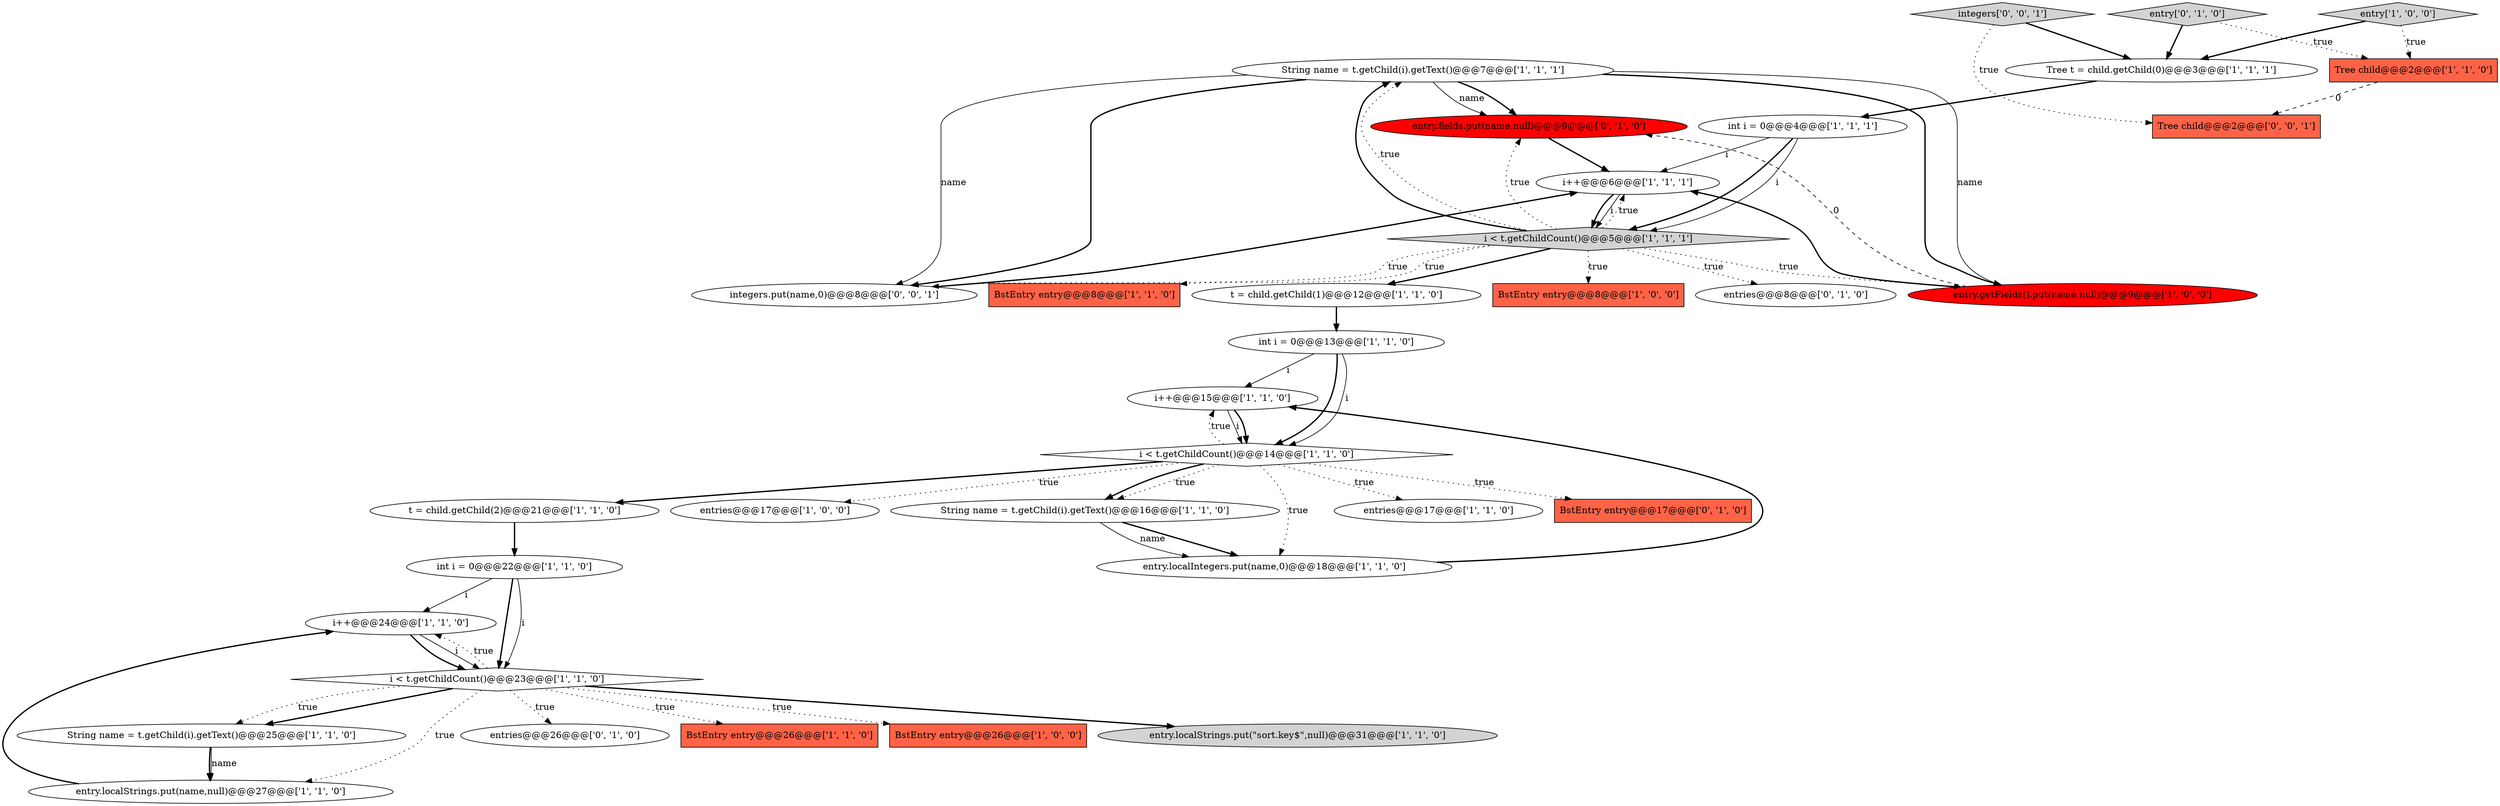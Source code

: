 digraph {
2 [style = filled, label = "String name = t.getChild(i).getText()@@@7@@@['1', '1', '1']", fillcolor = white, shape = ellipse image = "AAA0AAABBB1BBB"];
5 [style = filled, label = "i++@@@24@@@['1', '1', '0']", fillcolor = white, shape = ellipse image = "AAA0AAABBB1BBB"];
31 [style = filled, label = "BstEntry entry@@@17@@@['0', '1', '0']", fillcolor = tomato, shape = box image = "AAA0AAABBB2BBB"];
6 [style = filled, label = "entries@@@17@@@['1', '0', '0']", fillcolor = white, shape = ellipse image = "AAA0AAABBB1BBB"];
26 [style = filled, label = "int i = 0@@@4@@@['1', '1', '1']", fillcolor = white, shape = ellipse image = "AAA0AAABBB1BBB"];
28 [style = filled, label = "entry.fields.put(name,null)@@@9@@@['0', '1', '0']", fillcolor = red, shape = ellipse image = "AAA1AAABBB2BBB"];
21 [style = filled, label = "i++@@@15@@@['1', '1', '0']", fillcolor = white, shape = ellipse image = "AAA0AAABBB1BBB"];
27 [style = filled, label = "entries@@@8@@@['0', '1', '0']", fillcolor = white, shape = ellipse image = "AAA0AAABBB2BBB"];
3 [style = filled, label = "entry.localStrings.put(\"sort.key$\",null)@@@31@@@['1', '1', '0']", fillcolor = lightgray, shape = ellipse image = "AAA0AAABBB1BBB"];
8 [style = filled, label = "t = child.getChild(2)@@@21@@@['1', '1', '0']", fillcolor = white, shape = ellipse image = "AAA0AAABBB1BBB"];
9 [style = filled, label = "String name = t.getChild(i).getText()@@@25@@@['1', '1', '0']", fillcolor = white, shape = ellipse image = "AAA0AAABBB1BBB"];
14 [style = filled, label = "i < t.getChildCount()@@@5@@@['1', '1', '1']", fillcolor = lightgray, shape = diamond image = "AAA0AAABBB1BBB"];
18 [style = filled, label = "int i = 0@@@13@@@['1', '1', '0']", fillcolor = white, shape = ellipse image = "AAA0AAABBB1BBB"];
0 [style = filled, label = "entry.localStrings.put(name,null)@@@27@@@['1', '1', '0']", fillcolor = white, shape = ellipse image = "AAA0AAABBB1BBB"];
7 [style = filled, label = "entry.getFields().put(name,null)@@@9@@@['1', '0', '0']", fillcolor = red, shape = ellipse image = "AAA1AAABBB1BBB"];
1 [style = filled, label = "String name = t.getChild(i).getText()@@@16@@@['1', '1', '0']", fillcolor = white, shape = ellipse image = "AAA0AAABBB1BBB"];
19 [style = filled, label = "BstEntry entry@@@8@@@['1', '1', '0']", fillcolor = tomato, shape = box image = "AAA0AAABBB1BBB"];
12 [style = filled, label = "i++@@@6@@@['1', '1', '1']", fillcolor = white, shape = ellipse image = "AAA0AAABBB1BBB"];
13 [style = filled, label = "t = child.getChild(1)@@@12@@@['1', '1', '0']", fillcolor = white, shape = ellipse image = "AAA0AAABBB1BBB"];
30 [style = filled, label = "entries@@@26@@@['0', '1', '0']", fillcolor = white, shape = ellipse image = "AAA0AAABBB2BBB"];
29 [style = filled, label = "entry['0', '1', '0']", fillcolor = lightgray, shape = diamond image = "AAA0AAABBB2BBB"];
4 [style = filled, label = "i < t.getChildCount()@@@14@@@['1', '1', '0']", fillcolor = white, shape = diamond image = "AAA0AAABBB1BBB"];
10 [style = filled, label = "entries@@@17@@@['1', '1', '0']", fillcolor = white, shape = ellipse image = "AAA0AAABBB1BBB"];
23 [style = filled, label = "BstEntry entry@@@26@@@['1', '1', '0']", fillcolor = tomato, shape = box image = "AAA0AAABBB1BBB"];
34 [style = filled, label = "Tree child@@@2@@@['0', '0', '1']", fillcolor = tomato, shape = box image = "AAA0AAABBB3BBB"];
11 [style = filled, label = "BstEntry entry@@@8@@@['1', '0', '0']", fillcolor = tomato, shape = box image = "AAA0AAABBB1BBB"];
25 [style = filled, label = "entry['1', '0', '0']", fillcolor = lightgray, shape = diamond image = "AAA0AAABBB1BBB"];
24 [style = filled, label = "i < t.getChildCount()@@@23@@@['1', '1', '0']", fillcolor = white, shape = diamond image = "AAA0AAABBB1BBB"];
32 [style = filled, label = "integers['0', '0', '1']", fillcolor = lightgray, shape = diamond image = "AAA0AAABBB3BBB"];
33 [style = filled, label = "integers.put(name,0)@@@8@@@['0', '0', '1']", fillcolor = white, shape = ellipse image = "AAA0AAABBB3BBB"];
22 [style = filled, label = "entry.localIntegers.put(name,0)@@@18@@@['1', '1', '0']", fillcolor = white, shape = ellipse image = "AAA0AAABBB1BBB"];
16 [style = filled, label = "Tree child@@@2@@@['1', '1', '0']", fillcolor = tomato, shape = box image = "AAA0AAABBB1BBB"];
15 [style = filled, label = "int i = 0@@@22@@@['1', '1', '0']", fillcolor = white, shape = ellipse image = "AAA0AAABBB1BBB"];
17 [style = filled, label = "BstEntry entry@@@26@@@['1', '0', '0']", fillcolor = tomato, shape = box image = "AAA0AAABBB1BBB"];
20 [style = filled, label = "Tree t = child.getChild(0)@@@3@@@['1', '1', '1']", fillcolor = white, shape = ellipse image = "AAA0AAABBB1BBB"];
4->6 [style = dotted, label="true"];
14->2 [style = dotted, label="true"];
2->33 [style = solid, label="name"];
25->16 [style = dotted, label="true"];
14->19 [style = dotted, label="true"];
14->33 [style = dotted, label="true"];
8->15 [style = bold, label=""];
9->0 [style = bold, label=""];
14->12 [style = dotted, label="true"];
32->34 [style = dotted, label="true"];
4->1 [style = dotted, label="true"];
7->12 [style = bold, label=""];
4->10 [style = dotted, label="true"];
20->26 [style = bold, label=""];
24->17 [style = dotted, label="true"];
21->4 [style = solid, label="i"];
26->14 [style = bold, label=""];
22->21 [style = bold, label=""];
24->9 [style = dotted, label="true"];
24->30 [style = dotted, label="true"];
28->12 [style = bold, label=""];
33->12 [style = bold, label=""];
15->5 [style = solid, label="i"];
14->27 [style = dotted, label="true"];
1->22 [style = bold, label=""];
4->21 [style = dotted, label="true"];
16->34 [style = dashed, label="0"];
29->20 [style = bold, label=""];
25->20 [style = bold, label=""];
9->0 [style = solid, label="name"];
24->23 [style = dotted, label="true"];
18->4 [style = bold, label=""];
12->14 [style = solid, label="i"];
4->31 [style = dotted, label="true"];
14->28 [style = dotted, label="true"];
4->22 [style = dotted, label="true"];
7->28 [style = dashed, label="0"];
5->24 [style = bold, label=""];
15->24 [style = bold, label=""];
18->21 [style = solid, label="i"];
14->7 [style = dotted, label="true"];
2->7 [style = solid, label="name"];
12->14 [style = bold, label=""];
15->24 [style = solid, label="i"];
1->22 [style = solid, label="name"];
24->0 [style = dotted, label="true"];
2->33 [style = bold, label=""];
26->12 [style = solid, label="i"];
4->8 [style = bold, label=""];
5->24 [style = solid, label="i"];
18->4 [style = solid, label="i"];
2->28 [style = solid, label="name"];
14->2 [style = bold, label=""];
4->1 [style = bold, label=""];
14->11 [style = dotted, label="true"];
14->13 [style = bold, label=""];
2->7 [style = bold, label=""];
2->28 [style = bold, label=""];
24->3 [style = bold, label=""];
32->20 [style = bold, label=""];
24->5 [style = dotted, label="true"];
29->16 [style = dotted, label="true"];
24->9 [style = bold, label=""];
13->18 [style = bold, label=""];
26->14 [style = solid, label="i"];
0->5 [style = bold, label=""];
21->4 [style = bold, label=""];
}
